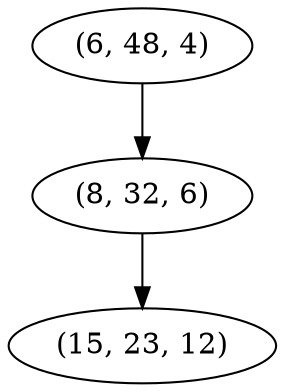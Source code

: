 digraph tree {
    "(6, 48, 4)";
    "(8, 32, 6)";
    "(15, 23, 12)";
    "(6, 48, 4)" -> "(8, 32, 6)";
    "(8, 32, 6)" -> "(15, 23, 12)";
}
